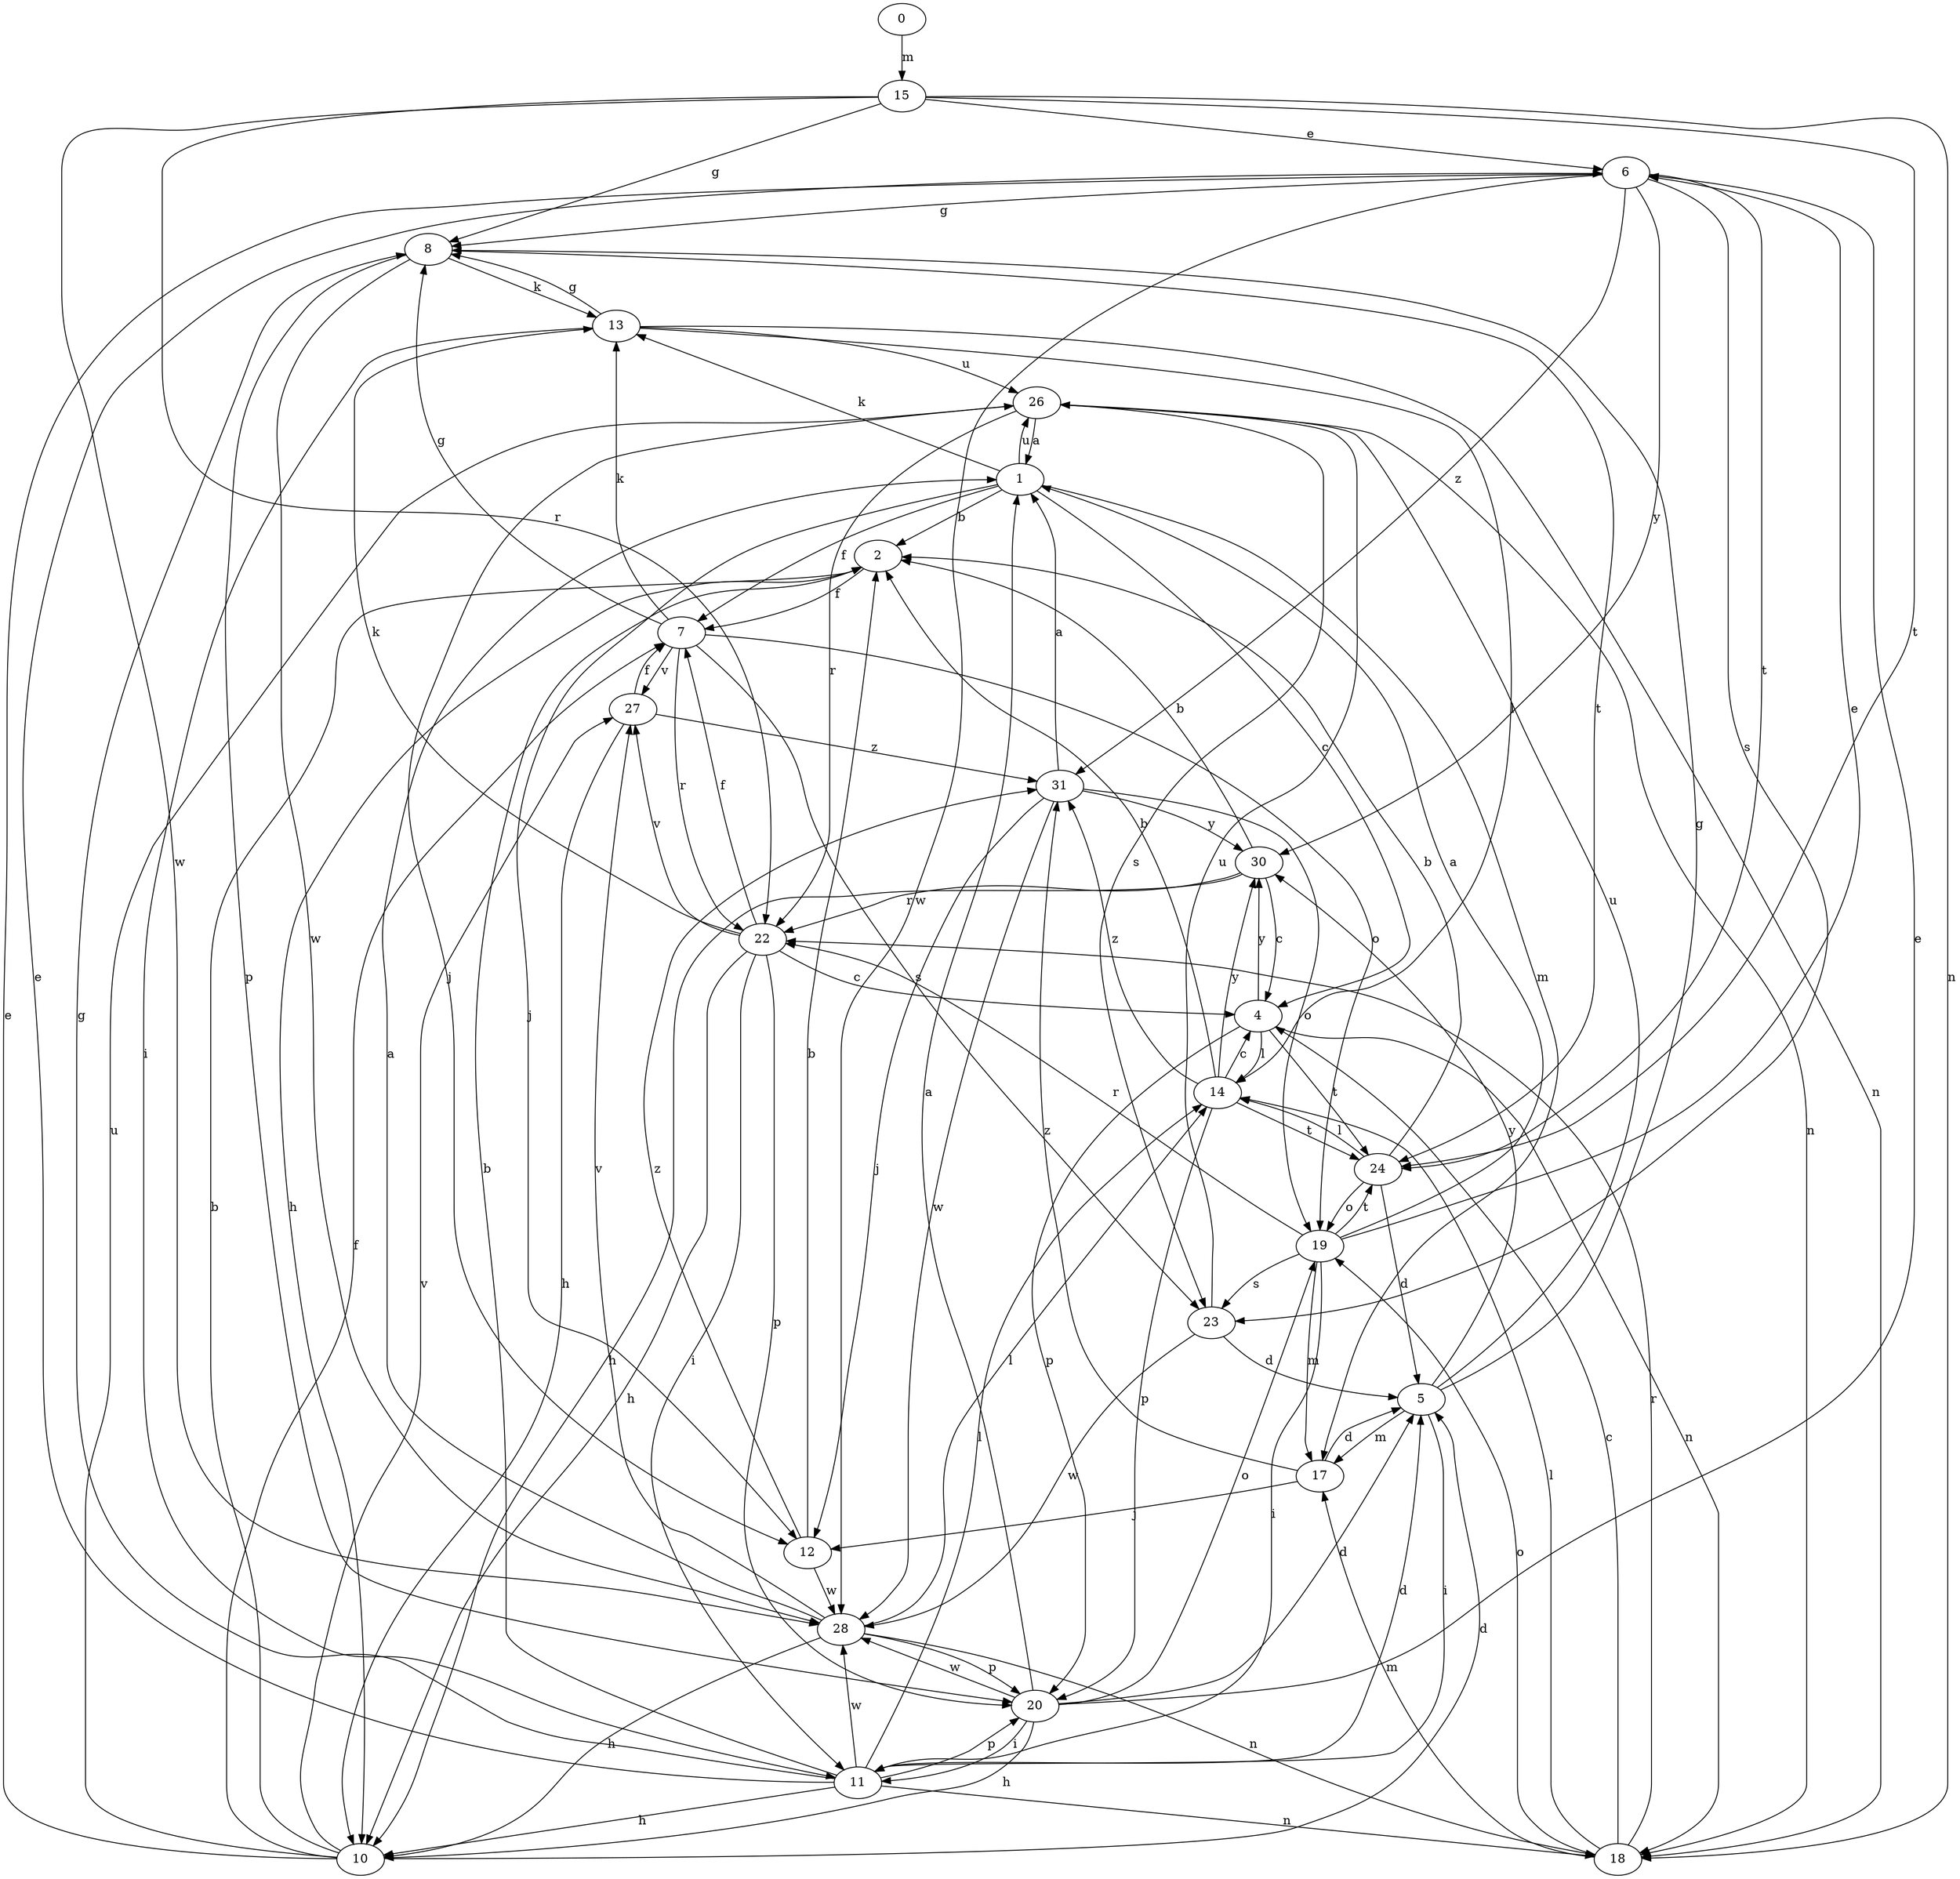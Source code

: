 strict digraph  {
0;
1;
2;
4;
5;
6;
7;
8;
10;
11;
12;
13;
14;
15;
17;
18;
19;
20;
22;
23;
24;
26;
27;
28;
30;
31;
0 -> 15  [label=m];
1 -> 2  [label=b];
1 -> 4  [label=c];
1 -> 7  [label=f];
1 -> 12  [label=j];
1 -> 13  [label=k];
1 -> 17  [label=m];
1 -> 26  [label=u];
2 -> 7  [label=f];
2 -> 10  [label=h];
4 -> 14  [label=l];
4 -> 18  [label=n];
4 -> 20  [label=p];
4 -> 24  [label=t];
4 -> 30  [label=y];
5 -> 8  [label=g];
5 -> 11  [label=i];
5 -> 17  [label=m];
5 -> 26  [label=u];
5 -> 30  [label=y];
6 -> 8  [label=g];
6 -> 23  [label=s];
6 -> 24  [label=t];
6 -> 28  [label=w];
6 -> 30  [label=y];
6 -> 31  [label=z];
7 -> 8  [label=g];
7 -> 13  [label=k];
7 -> 19  [label=o];
7 -> 22  [label=r];
7 -> 23  [label=s];
7 -> 27  [label=v];
8 -> 13  [label=k];
8 -> 20  [label=p];
8 -> 24  [label=t];
8 -> 28  [label=w];
10 -> 2  [label=b];
10 -> 5  [label=d];
10 -> 6  [label=e];
10 -> 7  [label=f];
10 -> 26  [label=u];
10 -> 27  [label=v];
11 -> 2  [label=b];
11 -> 5  [label=d];
11 -> 6  [label=e];
11 -> 8  [label=g];
11 -> 10  [label=h];
11 -> 14  [label=l];
11 -> 18  [label=n];
11 -> 20  [label=p];
11 -> 28  [label=w];
12 -> 2  [label=b];
12 -> 28  [label=w];
12 -> 31  [label=z];
13 -> 8  [label=g];
13 -> 11  [label=i];
13 -> 14  [label=l];
13 -> 18  [label=n];
13 -> 26  [label=u];
14 -> 2  [label=b];
14 -> 4  [label=c];
14 -> 20  [label=p];
14 -> 24  [label=t];
14 -> 30  [label=y];
14 -> 31  [label=z];
15 -> 6  [label=e];
15 -> 8  [label=g];
15 -> 18  [label=n];
15 -> 22  [label=r];
15 -> 24  [label=t];
15 -> 28  [label=w];
17 -> 5  [label=d];
17 -> 12  [label=j];
17 -> 31  [label=z];
18 -> 4  [label=c];
18 -> 14  [label=l];
18 -> 17  [label=m];
18 -> 19  [label=o];
18 -> 22  [label=r];
19 -> 1  [label=a];
19 -> 6  [label=e];
19 -> 11  [label=i];
19 -> 17  [label=m];
19 -> 22  [label=r];
19 -> 23  [label=s];
19 -> 24  [label=t];
20 -> 1  [label=a];
20 -> 5  [label=d];
20 -> 6  [label=e];
20 -> 10  [label=h];
20 -> 11  [label=i];
20 -> 19  [label=o];
20 -> 28  [label=w];
22 -> 4  [label=c];
22 -> 7  [label=f];
22 -> 10  [label=h];
22 -> 11  [label=i];
22 -> 13  [label=k];
22 -> 20  [label=p];
22 -> 27  [label=v];
23 -> 5  [label=d];
23 -> 26  [label=u];
23 -> 28  [label=w];
24 -> 2  [label=b];
24 -> 5  [label=d];
24 -> 14  [label=l];
24 -> 19  [label=o];
26 -> 1  [label=a];
26 -> 12  [label=j];
26 -> 18  [label=n];
26 -> 22  [label=r];
26 -> 23  [label=s];
27 -> 7  [label=f];
27 -> 10  [label=h];
27 -> 31  [label=z];
28 -> 1  [label=a];
28 -> 10  [label=h];
28 -> 14  [label=l];
28 -> 18  [label=n];
28 -> 20  [label=p];
28 -> 27  [label=v];
30 -> 2  [label=b];
30 -> 4  [label=c];
30 -> 10  [label=h];
30 -> 22  [label=r];
31 -> 1  [label=a];
31 -> 12  [label=j];
31 -> 19  [label=o];
31 -> 28  [label=w];
31 -> 30  [label=y];
}

